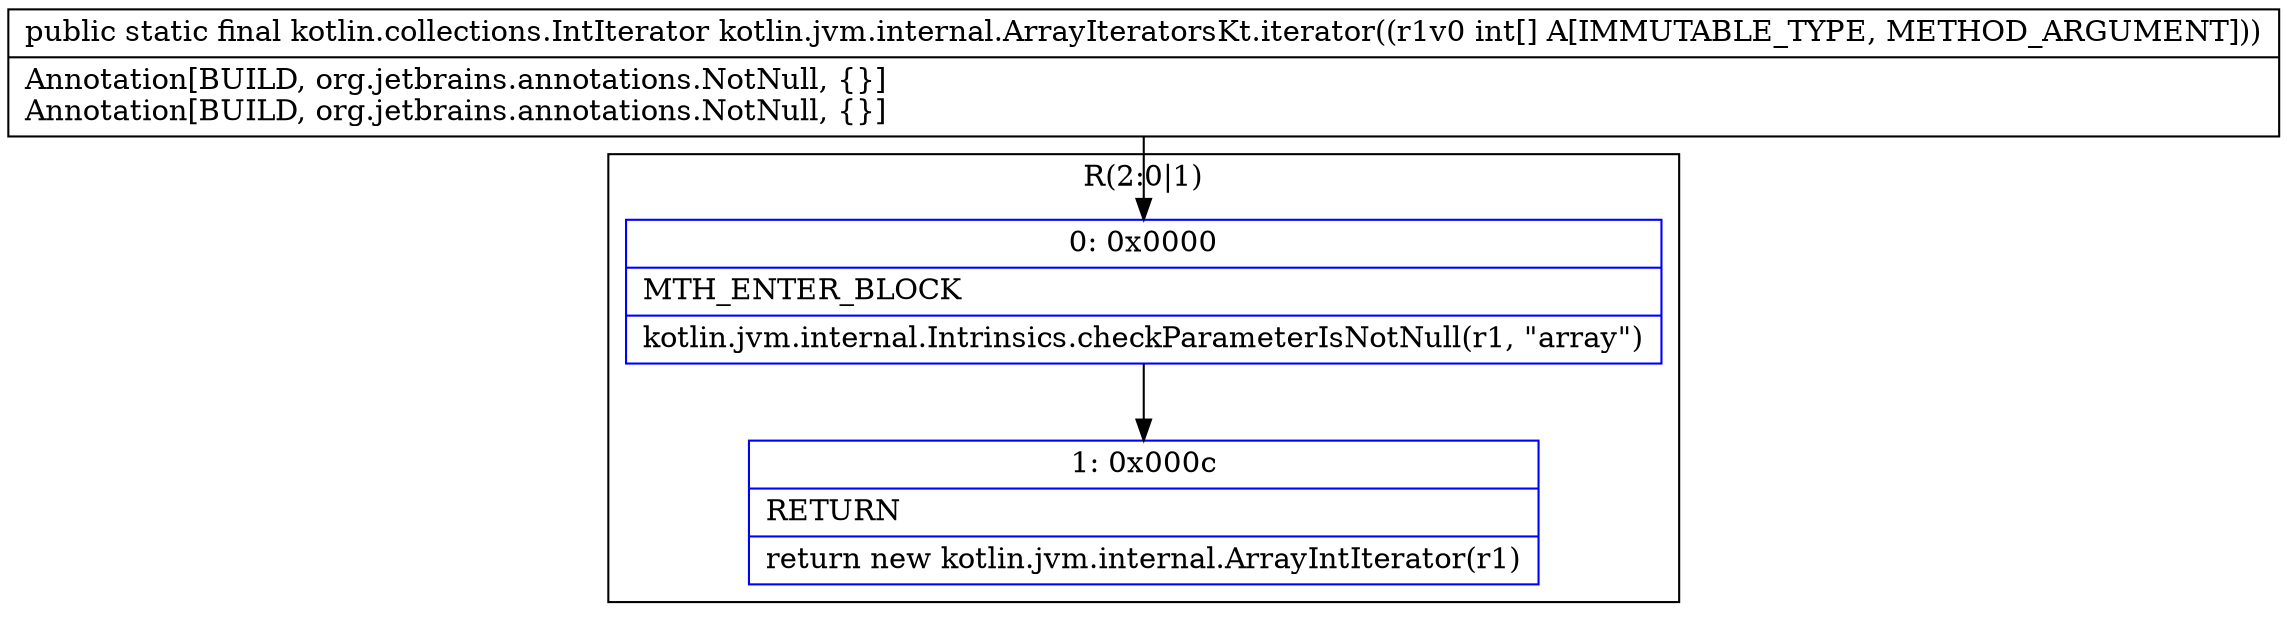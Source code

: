 digraph "CFG forkotlin.jvm.internal.ArrayIteratorsKt.iterator([I)Lkotlin\/collections\/IntIterator;" {
subgraph cluster_Region_732126779 {
label = "R(2:0|1)";
node [shape=record,color=blue];
Node_0 [shape=record,label="{0\:\ 0x0000|MTH_ENTER_BLOCK\l|kotlin.jvm.internal.Intrinsics.checkParameterIsNotNull(r1, \"array\")\l}"];
Node_1 [shape=record,label="{1\:\ 0x000c|RETURN\l|return new kotlin.jvm.internal.ArrayIntIterator(r1)\l}"];
}
MethodNode[shape=record,label="{public static final kotlin.collections.IntIterator kotlin.jvm.internal.ArrayIteratorsKt.iterator((r1v0 int[] A[IMMUTABLE_TYPE, METHOD_ARGUMENT]))  | Annotation[BUILD, org.jetbrains.annotations.NotNull, \{\}]\lAnnotation[BUILD, org.jetbrains.annotations.NotNull, \{\}]\l}"];
MethodNode -> Node_0;
Node_0 -> Node_1;
}

